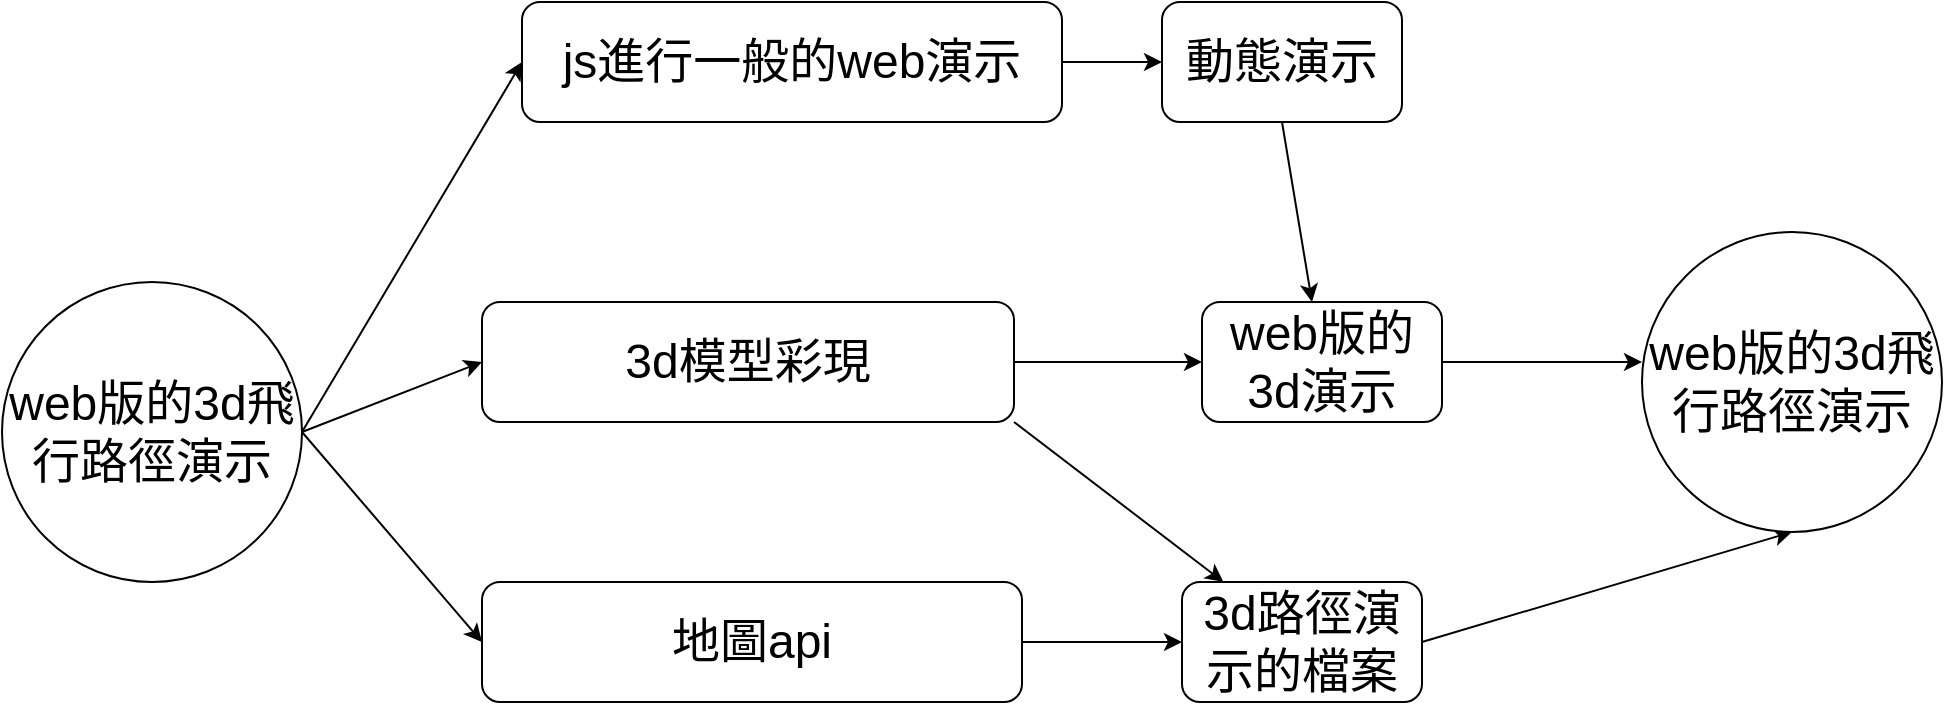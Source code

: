 <mxfile version="16.2.4" type="github">
  <diagram id="jj3xHHucEN8dlPECbigM" name="Page-1">
    <mxGraphModel dx="1206" dy="557" grid="1" gridSize="10" guides="1" tooltips="1" connect="1" arrows="1" fold="1" page="1" pageScale="1" pageWidth="827" pageHeight="1169" math="0" shadow="0">
      <root>
        <mxCell id="0" />
        <mxCell id="1" parent="0" />
        <mxCell id="lxAP7GYC1z0yp7wpPDmo-1" value="&lt;font style=&quot;font-size: 24px&quot;&gt;web版的3d飛行路徑演示&lt;/font&gt;" style="ellipse;whiteSpace=wrap;html=1;aspect=fixed;" vertex="1" parent="1">
          <mxGeometry x="30" y="300" width="150" height="150" as="geometry" />
        </mxCell>
        <mxCell id="lxAP7GYC1z0yp7wpPDmo-2" value="js進行一般的web演示" style="rounded=1;whiteSpace=wrap;html=1;fontSize=24;" vertex="1" parent="1">
          <mxGeometry x="290" y="160" width="270" height="60" as="geometry" />
        </mxCell>
        <mxCell id="lxAP7GYC1z0yp7wpPDmo-3" value="動態演示" style="rounded=1;whiteSpace=wrap;html=1;fontSize=24;" vertex="1" parent="1">
          <mxGeometry x="610" y="160" width="120" height="60" as="geometry" />
        </mxCell>
        <mxCell id="lxAP7GYC1z0yp7wpPDmo-4" value="" style="endArrow=classic;html=1;rounded=0;fontSize=24;exitX=1;exitY=0.5;exitDx=0;exitDy=0;entryX=0;entryY=0.5;entryDx=0;entryDy=0;" edge="1" parent="1" source="lxAP7GYC1z0yp7wpPDmo-1" target="lxAP7GYC1z0yp7wpPDmo-2">
          <mxGeometry width="50" height="50" relative="1" as="geometry">
            <mxPoint x="390" y="260" as="sourcePoint" />
            <mxPoint x="440" y="210" as="targetPoint" />
          </mxGeometry>
        </mxCell>
        <mxCell id="lxAP7GYC1z0yp7wpPDmo-5" value="" style="endArrow=classic;html=1;rounded=0;fontSize=24;exitX=1;exitY=0.5;exitDx=0;exitDy=0;entryX=0;entryY=0.5;entryDx=0;entryDy=0;" edge="1" parent="1" source="lxAP7GYC1z0yp7wpPDmo-2" target="lxAP7GYC1z0yp7wpPDmo-3">
          <mxGeometry width="50" height="50" relative="1" as="geometry">
            <mxPoint x="390" y="260" as="sourcePoint" />
            <mxPoint x="440" y="210" as="targetPoint" />
          </mxGeometry>
        </mxCell>
        <mxCell id="lxAP7GYC1z0yp7wpPDmo-6" value="3d模型彩現" style="rounded=1;whiteSpace=wrap;html=1;fontSize=24;" vertex="1" parent="1">
          <mxGeometry x="270" y="310" width="266" height="60" as="geometry" />
        </mxCell>
        <mxCell id="lxAP7GYC1z0yp7wpPDmo-7" value="" style="endArrow=classic;html=1;rounded=0;fontSize=24;entryX=0;entryY=0.5;entryDx=0;entryDy=0;" edge="1" parent="1" target="lxAP7GYC1z0yp7wpPDmo-6">
          <mxGeometry width="50" height="50" relative="1" as="geometry">
            <mxPoint x="180" y="375" as="sourcePoint" />
            <mxPoint x="290" y="280" as="targetPoint" />
          </mxGeometry>
        </mxCell>
        <mxCell id="lxAP7GYC1z0yp7wpPDmo-8" value="" style="endArrow=classic;html=1;rounded=0;fontSize=24;exitX=1;exitY=0.5;exitDx=0;exitDy=0;" edge="1" parent="1" source="lxAP7GYC1z0yp7wpPDmo-6">
          <mxGeometry width="50" height="50" relative="1" as="geometry">
            <mxPoint x="390" y="370" as="sourcePoint" />
            <mxPoint x="630" y="340" as="targetPoint" />
          </mxGeometry>
        </mxCell>
        <mxCell id="lxAP7GYC1z0yp7wpPDmo-9" value="" style="endArrow=classic;html=1;rounded=0;fontSize=24;exitX=0.5;exitY=1;exitDx=0;exitDy=0;" edge="1" parent="1" source="lxAP7GYC1z0yp7wpPDmo-3" target="lxAP7GYC1z0yp7wpPDmo-10">
          <mxGeometry width="50" height="50" relative="1" as="geometry">
            <mxPoint x="390" y="370" as="sourcePoint" />
            <mxPoint x="670" y="290" as="targetPoint" />
          </mxGeometry>
        </mxCell>
        <mxCell id="lxAP7GYC1z0yp7wpPDmo-10" value="web版的3d演示" style="rounded=1;whiteSpace=wrap;html=1;fontSize=24;" vertex="1" parent="1">
          <mxGeometry x="630" y="310" width="120" height="60" as="geometry" />
        </mxCell>
        <mxCell id="lxAP7GYC1z0yp7wpPDmo-11" value="地圖api" style="rounded=1;whiteSpace=wrap;html=1;fontSize=24;" vertex="1" parent="1">
          <mxGeometry x="270" y="450" width="270" height="60" as="geometry" />
        </mxCell>
        <mxCell id="lxAP7GYC1z0yp7wpPDmo-12" value="" style="endArrow=classic;html=1;rounded=0;fontSize=24;exitX=1;exitY=0.5;exitDx=0;exitDy=0;entryX=0;entryY=0.5;entryDx=0;entryDy=0;" edge="1" parent="1" source="lxAP7GYC1z0yp7wpPDmo-1" target="lxAP7GYC1z0yp7wpPDmo-11">
          <mxGeometry width="50" height="50" relative="1" as="geometry">
            <mxPoint x="390" y="460" as="sourcePoint" />
            <mxPoint x="440" y="410" as="targetPoint" />
          </mxGeometry>
        </mxCell>
        <mxCell id="lxAP7GYC1z0yp7wpPDmo-13" value="" style="endArrow=classic;html=1;rounded=0;fontSize=24;exitX=1;exitY=0.5;exitDx=0;exitDy=0;" edge="1" parent="1" source="lxAP7GYC1z0yp7wpPDmo-11">
          <mxGeometry width="50" height="50" relative="1" as="geometry">
            <mxPoint x="390" y="460" as="sourcePoint" />
            <mxPoint x="620" y="480" as="targetPoint" />
          </mxGeometry>
        </mxCell>
        <mxCell id="lxAP7GYC1z0yp7wpPDmo-14" value="" style="endArrow=classic;html=1;rounded=0;fontSize=24;exitX=1;exitY=1;exitDx=0;exitDy=0;" edge="1" parent="1" source="lxAP7GYC1z0yp7wpPDmo-6" target="lxAP7GYC1z0yp7wpPDmo-15">
          <mxGeometry width="50" height="50" relative="1" as="geometry">
            <mxPoint x="390" y="460" as="sourcePoint" />
            <mxPoint x="620" y="460" as="targetPoint" />
          </mxGeometry>
        </mxCell>
        <mxCell id="lxAP7GYC1z0yp7wpPDmo-15" value="3d路徑演示的檔案" style="rounded=1;whiteSpace=wrap;html=1;fontSize=24;" vertex="1" parent="1">
          <mxGeometry x="620" y="450" width="120" height="60" as="geometry" />
        </mxCell>
        <mxCell id="lxAP7GYC1z0yp7wpPDmo-16" value="" style="endArrow=classic;html=1;rounded=0;fontSize=24;exitX=1;exitY=0.5;exitDx=0;exitDy=0;" edge="1" parent="1" source="lxAP7GYC1z0yp7wpPDmo-10">
          <mxGeometry width="50" height="50" relative="1" as="geometry">
            <mxPoint x="510" y="450" as="sourcePoint" />
            <mxPoint x="850" y="340" as="targetPoint" />
          </mxGeometry>
        </mxCell>
        <mxCell id="lxAP7GYC1z0yp7wpPDmo-17" value="" style="endArrow=classic;html=1;rounded=0;fontSize=24;exitX=1;exitY=0.5;exitDx=0;exitDy=0;entryX=0.5;entryY=1;entryDx=0;entryDy=0;" edge="1" parent="1" source="lxAP7GYC1z0yp7wpPDmo-15" target="lxAP7GYC1z0yp7wpPDmo-19">
          <mxGeometry width="50" height="50" relative="1" as="geometry">
            <mxPoint x="510" y="450" as="sourcePoint" />
            <mxPoint x="889.286" y="370" as="targetPoint" />
          </mxGeometry>
        </mxCell>
        <mxCell id="lxAP7GYC1z0yp7wpPDmo-19" value="&lt;span&gt;web版的3d飛行路徑演示&lt;/span&gt;" style="ellipse;whiteSpace=wrap;html=1;aspect=fixed;fontSize=24;" vertex="1" parent="1">
          <mxGeometry x="850" y="275" width="150" height="150" as="geometry" />
        </mxCell>
      </root>
    </mxGraphModel>
  </diagram>
</mxfile>

